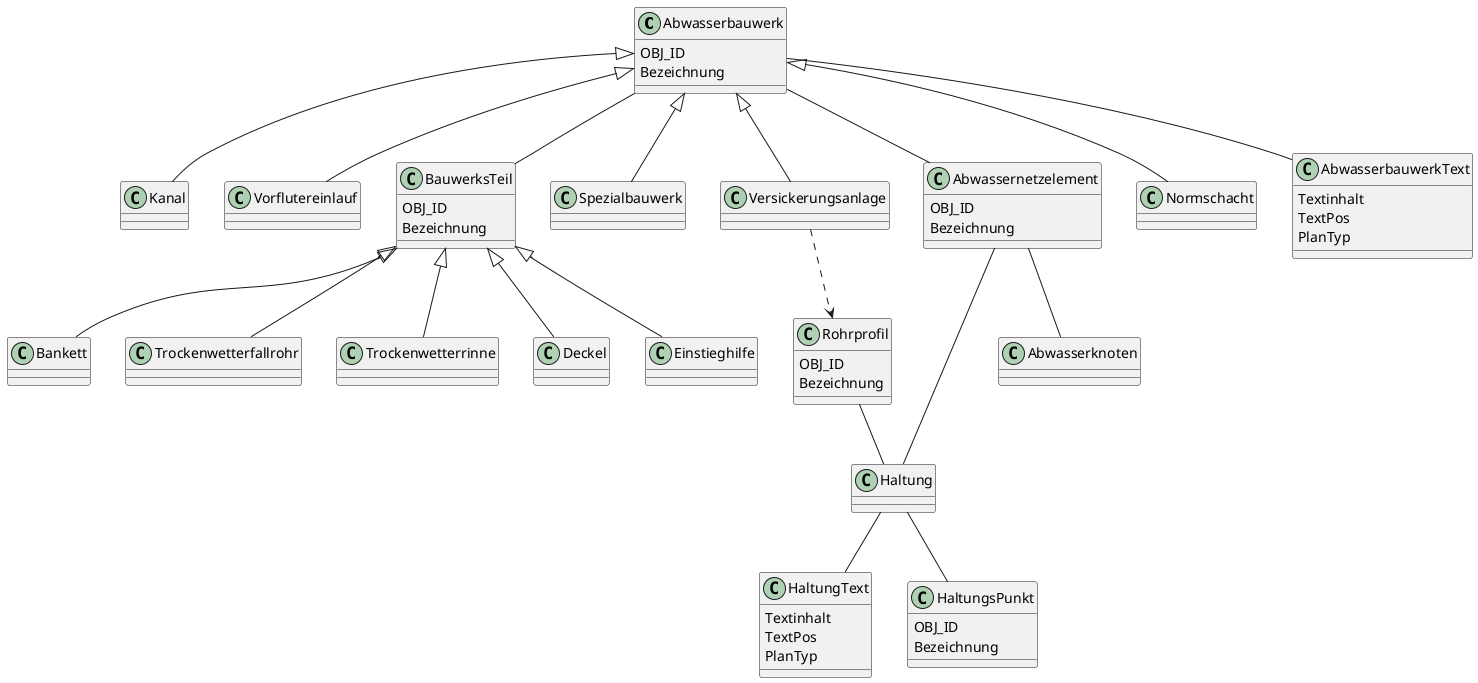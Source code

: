 @startuml

Abwasserbauwerk <|-- Kanal
Abwasserbauwerk <|-- Vorflutereinlauf
Abwasserbauwerk -- BauwerksTeil
Abwasserbauwerk <|-- Spezialbauwerk
Abwasserbauwerk <|-- Versickerungsanlage
Abwasserbauwerk -- Abwassernetzelement
Abwasserbauwerk <|-- Normschacht
Abwasserbauwerk -- AbwasserbauwerkText
Versickerungsanlage ..> Rohrprofil
Rohrprofil -- Haltung
Haltung -- HaltungText
Haltung -- HaltungsPunkt
Abwassernetzelement -- Haltung
Abwassernetzelement -- Abwasserknoten
BauwerksTeil <|-- Bankett
BauwerksTeil <|-- Trockenwetterfallrohr
BauwerksTeil <|-- Trockenwetterrinne
BauwerksTeil <|-- Deckel
BauwerksTeil <|-- Einstieghilfe


class Abwasserbauwerk {
OBJ_ID
Bezeichnung
}
class Abwassernetzelement {
OBJ_ID
Bezeichnung
}
class HaltungsPunkt {
OBJ_ID
Bezeichnung
}
class Rohrprofil {
OBJ_ID
Bezeichnung
}
class BauwerksTeil {
OBJ_ID
Bezeichnung
}
class AbwasserbauwerkText{
Textinhalt
TextPos
PlanTyp
}
class HaltungText{
Textinhalt
TextPos
PlanTyp
}

@enduml